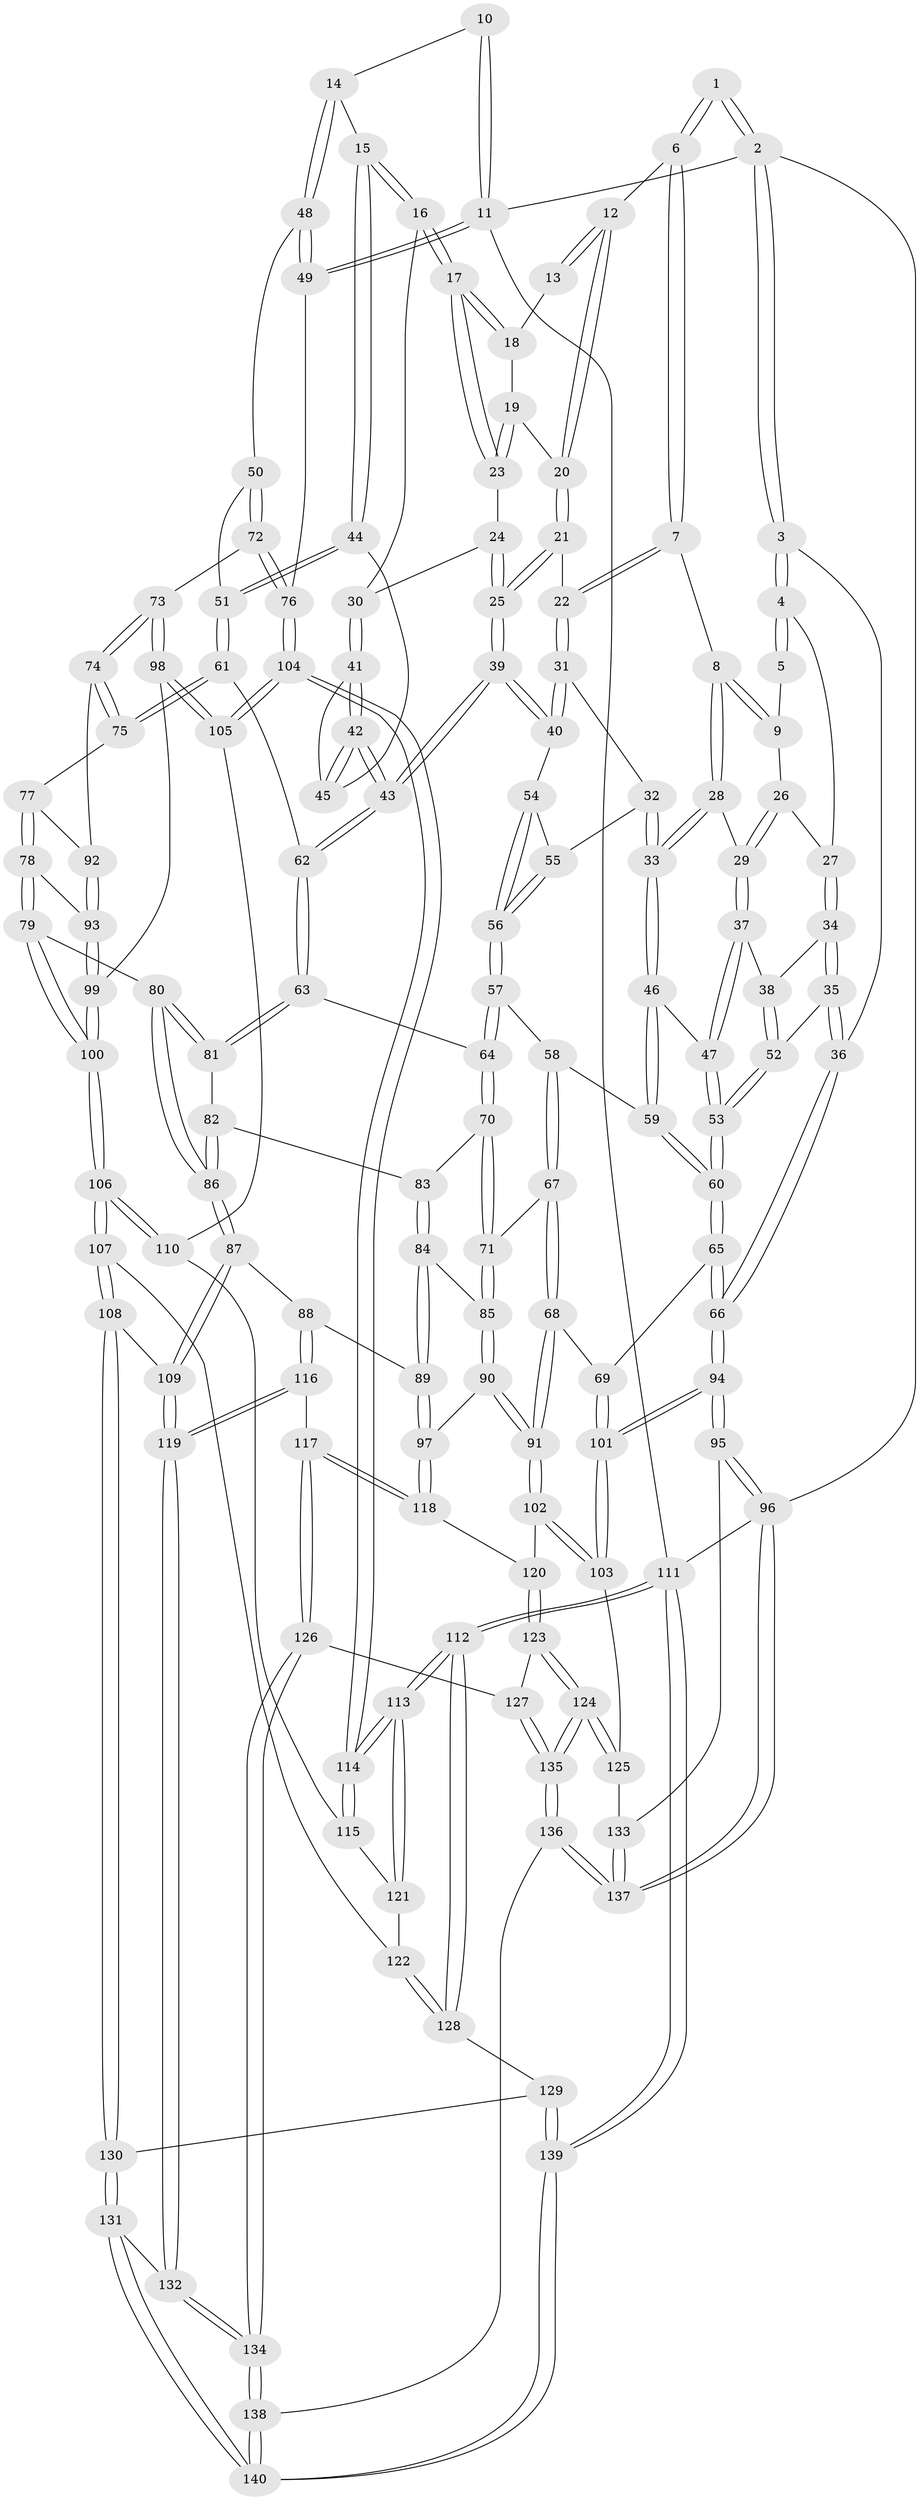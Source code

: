 // coarse degree distribution, {2: 0.09, 4: 0.09, 3: 0.78, 6: 0.02, 5: 0.02}
// Generated by graph-tools (version 1.1) at 2025/54/03/04/25 22:54:13]
// undirected, 140 vertices, 347 edges
graph export_dot {
  node [color=gray90,style=filled];
  1 [pos="+0.19067126735908185+0"];
  2 [pos="+0+0"];
  3 [pos="+0+0"];
  4 [pos="+0.09658906685975974+0.09752010191997335"];
  5 [pos="+0.1877339269001696+0"];
  6 [pos="+0.45476966452666584+0"];
  7 [pos="+0.37928855147418017+0.0933404123519048"];
  8 [pos="+0.30590413917017034+0.12341566674565688"];
  9 [pos="+0.24325764174997486+0.09425729996512684"];
  10 [pos="+0.8302710293349329+0"];
  11 [pos="+1+0"];
  12 [pos="+0.6117634708070026+0"];
  13 [pos="+0.7797040949437591+0"];
  14 [pos="+0.8980926994036733+0.16107639262364026"];
  15 [pos="+0.88260380074916+0.16835990723479446"];
  16 [pos="+0.8037510403176847+0.1547170923784971"];
  17 [pos="+0.8027879031963288+0.15348553016222521"];
  18 [pos="+0.7899467539778074+0.08283477659063314"];
  19 [pos="+0.6256605049163887+0"];
  20 [pos="+0.6191307890102924+0"];
  21 [pos="+0.5400046162203328+0.14311403455483"];
  22 [pos="+0.42021696273096654+0.14158752793368073"];
  23 [pos="+0.6705084660968301+0.0345821324928028"];
  24 [pos="+0.6635458870854809+0.1456404282792681"];
  25 [pos="+0.5823837490702871+0.21485898340111195"];
  26 [pos="+0.17026350065164422+0.11886659745014638"];
  27 [pos="+0.10750750955622067+0.11983690162254922"];
  28 [pos="+0.29916378404549926+0.14741653315212508"];
  29 [pos="+0.22999702758686133+0.21341215138642947"];
  30 [pos="+0.7377512811524315+0.1888330311703279"];
  31 [pos="+0.4209459355516266+0.2186200298519395"];
  32 [pos="+0.36269792240984305+0.27326533419313676"];
  33 [pos="+0.33295761099601817+0.2752436298178905"];
  34 [pos="+0.09858301042401685+0.15311751898404588"];
  35 [pos="+0+0.2658060108772187"];
  36 [pos="+0+0.2975859228266611"];
  37 [pos="+0.22331815594305873+0.2318502654523574"];
  38 [pos="+0.14293533365394714+0.2500706864310827"];
  39 [pos="+0.5833936614882959+0.30146875227470343"];
  40 [pos="+0.5536289605596317+0.29998277299139603"];
  41 [pos="+0.7319590511302405+0.201504083691203"];
  42 [pos="+0.6475368213420681+0.30470082911706303"];
  43 [pos="+0.6170325230131255+0.33542418029401194"];
  44 [pos="+0.8328776313969612+0.2923188367347979"];
  45 [pos="+0.765962280991763+0.25944252626438397"];
  46 [pos="+0.31755905283704655+0.28563382301535856"];
  47 [pos="+0.2682349369718321+0.2781068325846783"];
  48 [pos="+1+0.18431720662039525"];
  49 [pos="+1+0.20335220013370373"];
  50 [pos="+0.8634649741811172+0.39238093902072224"];
  51 [pos="+0.8223029647941652+0.3670489111702543"];
  52 [pos="+0.126131626281984+0.30665028149223783"];
  53 [pos="+0.15601200126755616+0.39225016775821775"];
  54 [pos="+0.4821700225018764+0.32958029011597306"];
  55 [pos="+0.3679068990999513+0.2795391787593871"];
  56 [pos="+0.41314992567186243+0.3884959268387985"];
  57 [pos="+0.40653146855884176+0.40469815630621336"];
  58 [pos="+0.3506990613703891+0.40935423399336324"];
  59 [pos="+0.3091908963484945+0.36841883622892563"];
  60 [pos="+0.15684376439594172+0.41592571813949264"];
  61 [pos="+0.724546646057076+0.38926645328219883"];
  62 [pos="+0.6231923183983925+0.349819821989234"];
  63 [pos="+0.5892378859769203+0.41453881675084703"];
  64 [pos="+0.4228534259747869+0.42722210196869287"];
  65 [pos="+0.15280413376482838+0.42817730091560674"];
  66 [pos="+0+0.5025713925550426"];
  67 [pos="+0.30949523309045396+0.48465237615936807"];
  68 [pos="+0.21280042920932937+0.5179836972520453"];
  69 [pos="+0.2081153590312665+0.5134216267849532"];
  70 [pos="+0.4298941533849554+0.4719338143967044"];
  71 [pos="+0.3653081462330506+0.5155177865013987"];
  72 [pos="+0.8910527585514821+0.41651224743227583"];
  73 [pos="+0.8748202074114065+0.5545673620554057"];
  74 [pos="+0.8136535569317792+0.5376056216148287"];
  75 [pos="+0.7340025194613019+0.4745062670120263"];
  76 [pos="+1+0.37287064426146166"];
  77 [pos="+0.7123656411953742+0.5150060294340486"];
  78 [pos="+0.6862148457376718+0.5498609726053117"];
  79 [pos="+0.6559438866758374+0.5608965429613368"];
  80 [pos="+0.5870464844372236+0.556693155842931"];
  81 [pos="+0.5807894552139518+0.4525892403036265"];
  82 [pos="+0.45974675628107803+0.4867407138933162"];
  83 [pos="+0.4444937192214155+0.4863107702412426"];
  84 [pos="+0.44701137140393365+0.550244014364663"];
  85 [pos="+0.3706340450162166+0.5353411858436944"];
  86 [pos="+0.5668460379864807+0.5831251243932475"];
  87 [pos="+0.5405615204257377+0.6275436731093458"];
  88 [pos="+0.5384629741625204+0.6284281575910338"];
  89 [pos="+0.4794984118564134+0.6168393766414378"];
  90 [pos="+0.3511966997585068+0.6450690415873224"];
  91 [pos="+0.23991426488963155+0.6356056233438753"];
  92 [pos="+0.7668725081819692+0.5583632252405749"];
  93 [pos="+0.7382398623450356+0.5840469985260855"];
  94 [pos="+0+0.7378520756265513"];
  95 [pos="+0+1"];
  96 [pos="+0+1"];
  97 [pos="+0.36132282116035797+0.6501698974655116"];
  98 [pos="+0.8775428089481115+0.5608509363867393"];
  99 [pos="+0.7459868665936016+0.6059584572667507"];
  100 [pos="+0.7376795021342037+0.7143231817299627"];
  101 [pos="+0+0.7354922024038257"];
  102 [pos="+0.2008756175145981+0.6888285830795995"];
  103 [pos="+0.08579459626662447+0.7419657156770204"];
  104 [pos="+1+0.507564304151004"];
  105 [pos="+0.8902749172705986+0.5817490384679236"];
  106 [pos="+0.7401225869345421+0.7289693589246069"];
  107 [pos="+0.7296246490740067+0.7515348074890653"];
  108 [pos="+0.7260736785331746+0.7542337768489245"];
  109 [pos="+0.712184814102108+0.7584890445580598"];
  110 [pos="+0.8867204478322901+0.6216199468321483"];
  111 [pos="+1+1"];
  112 [pos="+1+1"];
  113 [pos="+1+0.9537165176259716"];
  114 [pos="+1+0.7586639854530361"];
  115 [pos="+0.934093818193944+0.682339488820398"];
  116 [pos="+0.516089074211938+0.7026635495853423"];
  117 [pos="+0.4535208896358542+0.8118948168792091"];
  118 [pos="+0.3884687354928227+0.7555143115846874"];
  119 [pos="+0.6390529362982023+0.8403397588928683"];
  120 [pos="+0.2837457687823197+0.7970735116967643"];
  121 [pos="+0.9074283761848957+0.7702050850950832"];
  122 [pos="+0.8754144124066302+0.7957936375959062"];
  123 [pos="+0.2803090263529641+0.8552588679468053"];
  124 [pos="+0.2544955682250399+0.9067704312759198"];
  125 [pos="+0.16698099118676593+0.852369243407904"];
  126 [pos="+0.45777374833826434+0.827999313536928"];
  127 [pos="+0.44662010020058784+0.8386300953143336"];
  128 [pos="+0.890380975720237+0.8513522991986885"];
  129 [pos="+0.8239633283404417+0.9113631253888892"];
  130 [pos="+0.8027503777671178+0.9054126009620792"];
  131 [pos="+0.7380694932455462+0.9536797600999843"];
  132 [pos="+0.607350193019338+0.8875514921126917"];
  133 [pos="+0.1368203144136161+0.8974901113233414"];
  134 [pos="+0.5930197892930164+0.8965145481678959"];
  135 [pos="+0.2943140493663269+1"];
  136 [pos="+0.2861281850608454+1"];
  137 [pos="+0.10436791092157555+1"];
  138 [pos="+0.5255527660519553+1"];
  139 [pos="+1+1"];
  140 [pos="+0.826240934439365+1"];
  1 -- 2;
  1 -- 2;
  1 -- 6;
  1 -- 6;
  2 -- 3;
  2 -- 3;
  2 -- 11;
  2 -- 96;
  3 -- 4;
  3 -- 4;
  3 -- 36;
  4 -- 5;
  4 -- 5;
  4 -- 27;
  5 -- 9;
  6 -- 7;
  6 -- 7;
  6 -- 12;
  7 -- 8;
  7 -- 22;
  7 -- 22;
  8 -- 9;
  8 -- 9;
  8 -- 28;
  8 -- 28;
  9 -- 26;
  10 -- 11;
  10 -- 11;
  10 -- 14;
  11 -- 49;
  11 -- 49;
  11 -- 111;
  12 -- 13;
  12 -- 13;
  12 -- 20;
  12 -- 20;
  13 -- 18;
  14 -- 15;
  14 -- 48;
  14 -- 48;
  15 -- 16;
  15 -- 16;
  15 -- 44;
  15 -- 44;
  16 -- 17;
  16 -- 17;
  16 -- 30;
  17 -- 18;
  17 -- 18;
  17 -- 23;
  17 -- 23;
  18 -- 19;
  19 -- 20;
  19 -- 23;
  19 -- 23;
  20 -- 21;
  20 -- 21;
  21 -- 22;
  21 -- 25;
  21 -- 25;
  22 -- 31;
  22 -- 31;
  23 -- 24;
  24 -- 25;
  24 -- 25;
  24 -- 30;
  25 -- 39;
  25 -- 39;
  26 -- 27;
  26 -- 29;
  26 -- 29;
  27 -- 34;
  27 -- 34;
  28 -- 29;
  28 -- 33;
  28 -- 33;
  29 -- 37;
  29 -- 37;
  30 -- 41;
  30 -- 41;
  31 -- 32;
  31 -- 40;
  31 -- 40;
  32 -- 33;
  32 -- 33;
  32 -- 55;
  33 -- 46;
  33 -- 46;
  34 -- 35;
  34 -- 35;
  34 -- 38;
  35 -- 36;
  35 -- 36;
  35 -- 52;
  36 -- 66;
  36 -- 66;
  37 -- 38;
  37 -- 47;
  37 -- 47;
  38 -- 52;
  38 -- 52;
  39 -- 40;
  39 -- 40;
  39 -- 43;
  39 -- 43;
  40 -- 54;
  41 -- 42;
  41 -- 42;
  41 -- 45;
  42 -- 43;
  42 -- 43;
  42 -- 45;
  42 -- 45;
  43 -- 62;
  43 -- 62;
  44 -- 45;
  44 -- 51;
  44 -- 51;
  46 -- 47;
  46 -- 59;
  46 -- 59;
  47 -- 53;
  47 -- 53;
  48 -- 49;
  48 -- 49;
  48 -- 50;
  49 -- 76;
  50 -- 51;
  50 -- 72;
  50 -- 72;
  51 -- 61;
  51 -- 61;
  52 -- 53;
  52 -- 53;
  53 -- 60;
  53 -- 60;
  54 -- 55;
  54 -- 56;
  54 -- 56;
  55 -- 56;
  55 -- 56;
  56 -- 57;
  56 -- 57;
  57 -- 58;
  57 -- 64;
  57 -- 64;
  58 -- 59;
  58 -- 67;
  58 -- 67;
  59 -- 60;
  59 -- 60;
  60 -- 65;
  60 -- 65;
  61 -- 62;
  61 -- 75;
  61 -- 75;
  62 -- 63;
  62 -- 63;
  63 -- 64;
  63 -- 81;
  63 -- 81;
  64 -- 70;
  64 -- 70;
  65 -- 66;
  65 -- 66;
  65 -- 69;
  66 -- 94;
  66 -- 94;
  67 -- 68;
  67 -- 68;
  67 -- 71;
  68 -- 69;
  68 -- 91;
  68 -- 91;
  69 -- 101;
  69 -- 101;
  70 -- 71;
  70 -- 71;
  70 -- 83;
  71 -- 85;
  71 -- 85;
  72 -- 73;
  72 -- 76;
  72 -- 76;
  73 -- 74;
  73 -- 74;
  73 -- 98;
  73 -- 98;
  74 -- 75;
  74 -- 75;
  74 -- 92;
  75 -- 77;
  76 -- 104;
  76 -- 104;
  77 -- 78;
  77 -- 78;
  77 -- 92;
  78 -- 79;
  78 -- 79;
  78 -- 93;
  79 -- 80;
  79 -- 100;
  79 -- 100;
  80 -- 81;
  80 -- 81;
  80 -- 86;
  80 -- 86;
  81 -- 82;
  82 -- 83;
  82 -- 86;
  82 -- 86;
  83 -- 84;
  83 -- 84;
  84 -- 85;
  84 -- 89;
  84 -- 89;
  85 -- 90;
  85 -- 90;
  86 -- 87;
  86 -- 87;
  87 -- 88;
  87 -- 109;
  87 -- 109;
  88 -- 89;
  88 -- 116;
  88 -- 116;
  89 -- 97;
  89 -- 97;
  90 -- 91;
  90 -- 91;
  90 -- 97;
  91 -- 102;
  91 -- 102;
  92 -- 93;
  92 -- 93;
  93 -- 99;
  93 -- 99;
  94 -- 95;
  94 -- 95;
  94 -- 101;
  94 -- 101;
  95 -- 96;
  95 -- 96;
  95 -- 133;
  96 -- 111;
  96 -- 137;
  96 -- 137;
  97 -- 118;
  97 -- 118;
  98 -- 99;
  98 -- 105;
  98 -- 105;
  99 -- 100;
  99 -- 100;
  100 -- 106;
  100 -- 106;
  101 -- 103;
  101 -- 103;
  102 -- 103;
  102 -- 103;
  102 -- 120;
  103 -- 125;
  104 -- 105;
  104 -- 105;
  104 -- 114;
  104 -- 114;
  105 -- 110;
  106 -- 107;
  106 -- 107;
  106 -- 110;
  106 -- 110;
  107 -- 108;
  107 -- 108;
  107 -- 122;
  108 -- 109;
  108 -- 130;
  108 -- 130;
  109 -- 119;
  109 -- 119;
  110 -- 115;
  111 -- 112;
  111 -- 112;
  111 -- 139;
  111 -- 139;
  112 -- 113;
  112 -- 113;
  112 -- 128;
  112 -- 128;
  113 -- 114;
  113 -- 114;
  113 -- 121;
  113 -- 121;
  114 -- 115;
  114 -- 115;
  115 -- 121;
  116 -- 117;
  116 -- 119;
  116 -- 119;
  117 -- 118;
  117 -- 118;
  117 -- 126;
  117 -- 126;
  118 -- 120;
  119 -- 132;
  119 -- 132;
  120 -- 123;
  120 -- 123;
  121 -- 122;
  122 -- 128;
  122 -- 128;
  123 -- 124;
  123 -- 124;
  123 -- 127;
  124 -- 125;
  124 -- 125;
  124 -- 135;
  124 -- 135;
  125 -- 133;
  126 -- 127;
  126 -- 134;
  126 -- 134;
  127 -- 135;
  127 -- 135;
  128 -- 129;
  129 -- 130;
  129 -- 139;
  129 -- 139;
  130 -- 131;
  130 -- 131;
  131 -- 132;
  131 -- 140;
  131 -- 140;
  132 -- 134;
  132 -- 134;
  133 -- 137;
  133 -- 137;
  134 -- 138;
  134 -- 138;
  135 -- 136;
  135 -- 136;
  136 -- 137;
  136 -- 137;
  136 -- 138;
  138 -- 140;
  138 -- 140;
  139 -- 140;
  139 -- 140;
}
